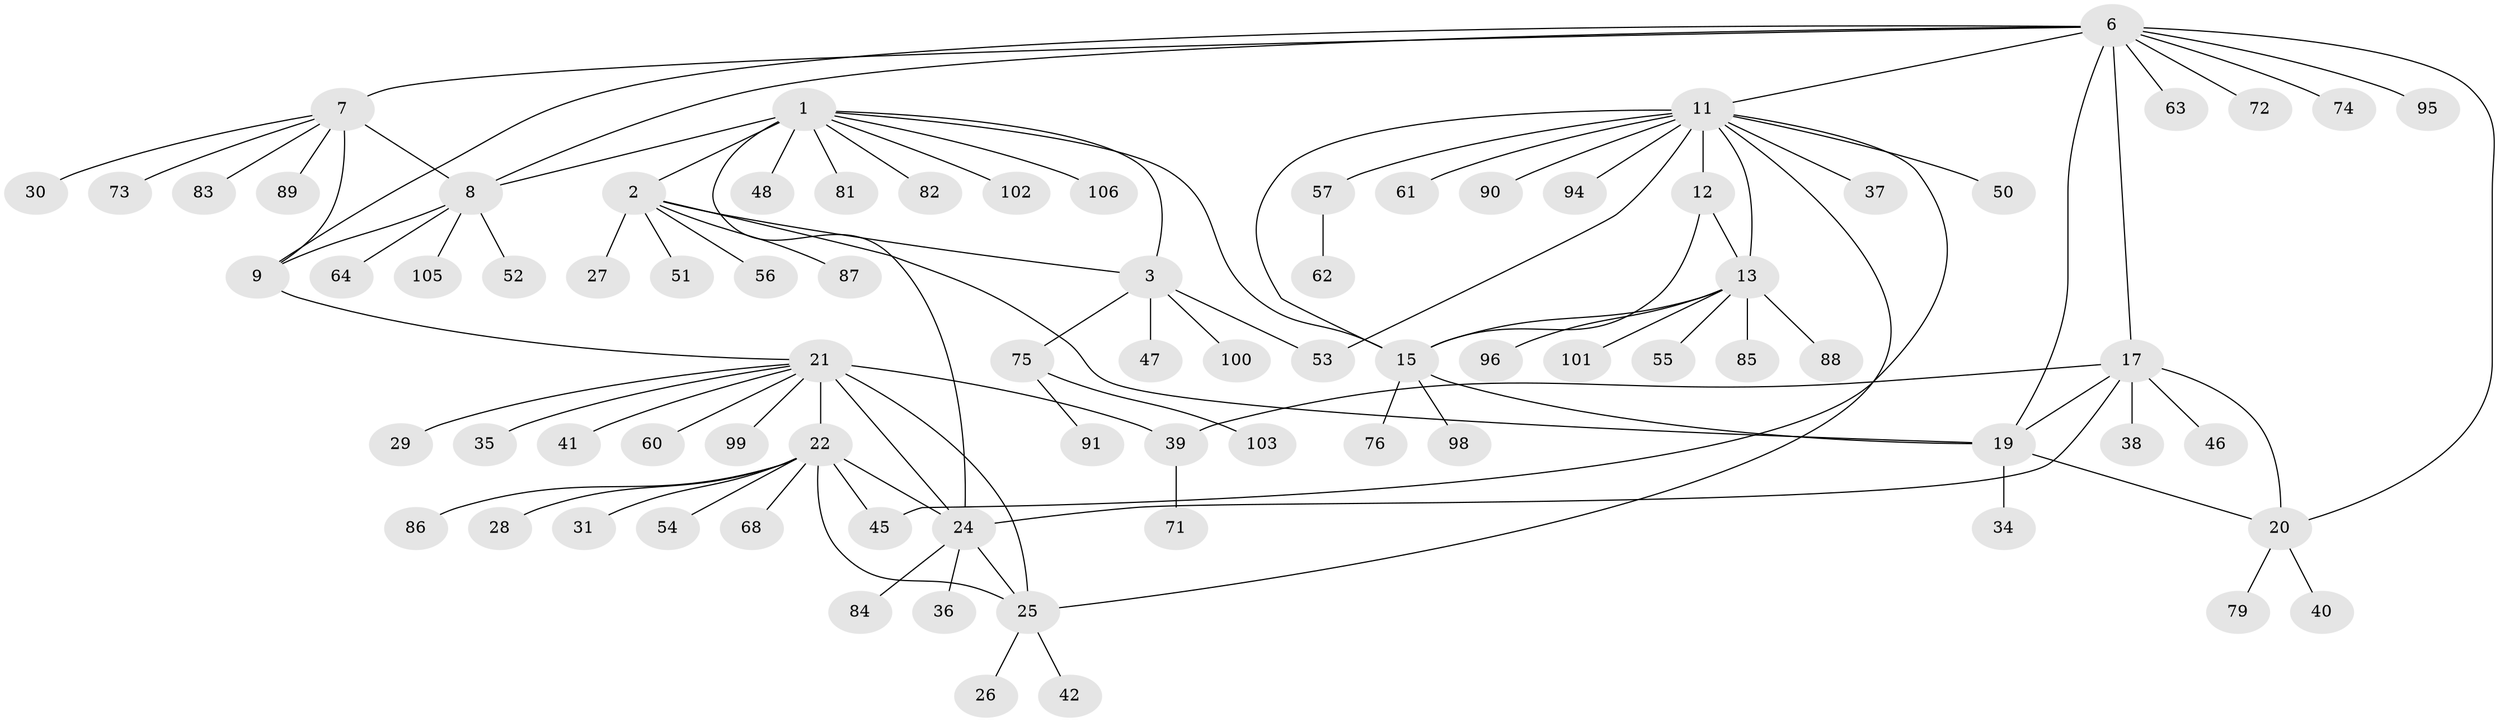 // Generated by graph-tools (version 1.1) at 2025/24/03/03/25 07:24:10]
// undirected, 80 vertices, 101 edges
graph export_dot {
graph [start="1"]
  node [color=gray90,style=filled];
  1 [super="+5"];
  2 [super="+4"];
  3 [super="+78"];
  6 [super="+16"];
  7 [super="+10"];
  8 [super="+70"];
  9 [super="+49"];
  11 [super="+14"];
  12 [super="+69"];
  13 [super="+66"];
  15 [super="+43"];
  17 [super="+18"];
  19 [super="+44"];
  20 [super="+32"];
  21 [super="+23"];
  22 [super="+33"];
  24 [super="+67"];
  25 [super="+58"];
  26;
  27;
  28;
  29;
  30;
  31 [super="+104"];
  34;
  35;
  36;
  37;
  38;
  39 [super="+59"];
  40;
  41;
  42;
  45;
  46;
  47;
  48;
  50 [super="+92"];
  51;
  52;
  53 [super="+97"];
  54;
  55;
  56;
  57 [super="+65"];
  60 [super="+77"];
  61;
  62;
  63;
  64;
  68;
  71;
  72;
  73;
  74;
  75 [super="+80"];
  76;
  79;
  81;
  82;
  83;
  84;
  85 [super="+93"];
  86;
  87;
  88;
  89;
  90;
  91;
  94;
  95;
  96;
  98;
  99;
  100;
  101;
  102;
  103;
  105;
  106;
  1 -- 2 [weight=4];
  1 -- 3 [weight=2];
  1 -- 24;
  1 -- 48;
  1 -- 81;
  1 -- 82;
  1 -- 102;
  1 -- 106;
  1 -- 8;
  1 -- 15;
  2 -- 3 [weight=2];
  2 -- 19;
  2 -- 87;
  2 -- 51;
  2 -- 56;
  2 -- 27;
  3 -- 47;
  3 -- 53;
  3 -- 75;
  3 -- 100;
  6 -- 7 [weight=2];
  6 -- 8;
  6 -- 9;
  6 -- 63;
  6 -- 72;
  6 -- 74;
  6 -- 95;
  6 -- 11;
  6 -- 17 [weight=2];
  6 -- 19;
  6 -- 20;
  7 -- 8 [weight=2];
  7 -- 9 [weight=2];
  7 -- 30;
  7 -- 73;
  7 -- 89;
  7 -- 83;
  8 -- 9;
  8 -- 52;
  8 -- 64;
  8 -- 105;
  9 -- 21;
  11 -- 12 [weight=2];
  11 -- 13 [weight=2];
  11 -- 15 [weight=2];
  11 -- 25;
  11 -- 45;
  11 -- 50;
  11 -- 57;
  11 -- 90;
  11 -- 37;
  11 -- 61;
  11 -- 94;
  11 -- 53;
  12 -- 13;
  12 -- 15;
  13 -- 15;
  13 -- 55;
  13 -- 85;
  13 -- 88;
  13 -- 96;
  13 -- 101;
  15 -- 19;
  15 -- 76;
  15 -- 98;
  17 -- 19 [weight=2];
  17 -- 20 [weight=2];
  17 -- 24;
  17 -- 38;
  17 -- 39;
  17 -- 46;
  19 -- 20;
  19 -- 34;
  20 -- 40;
  20 -- 79;
  21 -- 22 [weight=2];
  21 -- 24 [weight=2];
  21 -- 25 [weight=2];
  21 -- 29;
  21 -- 35;
  21 -- 41;
  21 -- 60;
  21 -- 99;
  21 -- 39;
  22 -- 24;
  22 -- 25;
  22 -- 28;
  22 -- 31;
  22 -- 45;
  22 -- 54;
  22 -- 68;
  22 -- 86;
  24 -- 25;
  24 -- 36;
  24 -- 84;
  25 -- 26;
  25 -- 42;
  39 -- 71;
  57 -- 62;
  75 -- 91;
  75 -- 103;
}
